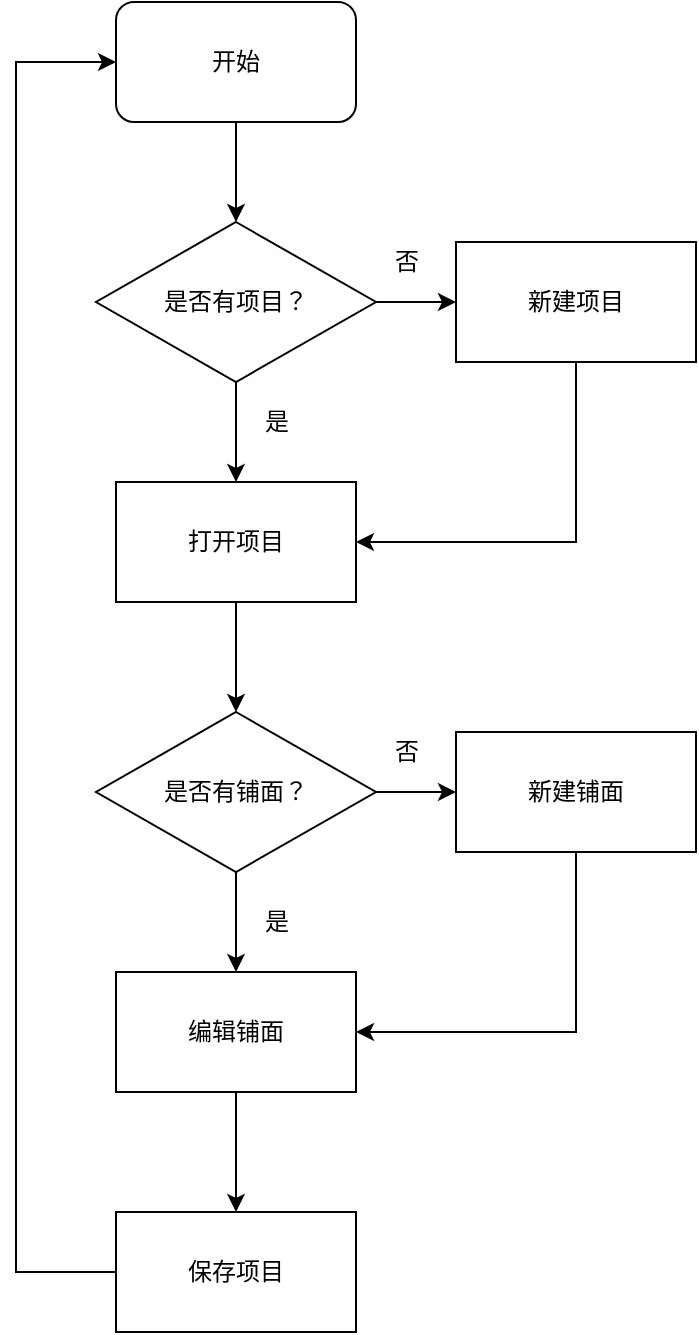 <mxfile version="14.1.1" type="github">
  <diagram id="6NrlT_ZrzAe5o9Muf2mj" name="Page-1">
    <mxGraphModel dx="946" dy="620" grid="1" gridSize="10" guides="1" tooltips="1" connect="1" arrows="1" fold="1" page="1" pageScale="1" pageWidth="827" pageHeight="1169" math="0" shadow="0">
      <root>
        <mxCell id="0" />
        <mxCell id="1" parent="0" />
        <mxCell id="XSKvidxWiFN1tVuBs4w0-19" style="edgeStyle=orthogonalEdgeStyle;rounded=0;orthogonalLoop=1;jettySize=auto;html=1;exitX=0.5;exitY=1;exitDx=0;exitDy=0;entryX=0.5;entryY=0;entryDx=0;entryDy=0;" parent="1" source="XSKvidxWiFN1tVuBs4w0-2" target="XSKvidxWiFN1tVuBs4w0-16" edge="1">
          <mxGeometry relative="1" as="geometry" />
        </mxCell>
        <mxCell id="XSKvidxWiFN1tVuBs4w0-2" value="开始" style="rounded=1;whiteSpace=wrap;html=1;" parent="1" vertex="1">
          <mxGeometry x="320" y="230" width="120" height="60" as="geometry" />
        </mxCell>
        <mxCell id="XSKvidxWiFN1tVuBs4w0-11" style="edgeStyle=orthogonalEdgeStyle;rounded=0;orthogonalLoop=1;jettySize=auto;html=1;exitX=0.5;exitY=1;exitDx=0;exitDy=0;entryX=0.5;entryY=0;entryDx=0;entryDy=0;" parent="1" source="XSKvidxWiFN1tVuBs4w0-4" target="XSKvidxWiFN1tVuBs4w0-6" edge="1">
          <mxGeometry relative="1" as="geometry" />
        </mxCell>
        <mxCell id="XSKvidxWiFN1tVuBs4w0-13" style="edgeStyle=orthogonalEdgeStyle;rounded=0;orthogonalLoop=1;jettySize=auto;html=1;exitX=1;exitY=0.5;exitDx=0;exitDy=0;entryX=0;entryY=0.5;entryDx=0;entryDy=0;" parent="1" source="XSKvidxWiFN1tVuBs4w0-4" target="XSKvidxWiFN1tVuBs4w0-5" edge="1">
          <mxGeometry relative="1" as="geometry" />
        </mxCell>
        <mxCell id="XSKvidxWiFN1tVuBs4w0-4" value="是否有铺面？" style="rhombus;whiteSpace=wrap;html=1;" parent="1" vertex="1">
          <mxGeometry x="310" y="585" width="140" height="80" as="geometry" />
        </mxCell>
        <mxCell id="XSKvidxWiFN1tVuBs4w0-14" style="edgeStyle=orthogonalEdgeStyle;rounded=0;orthogonalLoop=1;jettySize=auto;html=1;exitX=0.5;exitY=1;exitDx=0;exitDy=0;entryX=1;entryY=0.5;entryDx=0;entryDy=0;" parent="1" source="XSKvidxWiFN1tVuBs4w0-5" target="XSKvidxWiFN1tVuBs4w0-6" edge="1">
          <mxGeometry relative="1" as="geometry" />
        </mxCell>
        <mxCell id="XSKvidxWiFN1tVuBs4w0-5" value="新建铺面" style="rounded=0;whiteSpace=wrap;html=1;" parent="1" vertex="1">
          <mxGeometry x="490" y="595" width="120" height="60" as="geometry" />
        </mxCell>
        <mxCell id="XSKvidxWiFN1tVuBs4w0-12" style="edgeStyle=orthogonalEdgeStyle;rounded=0;orthogonalLoop=1;jettySize=auto;html=1;exitX=0.5;exitY=1;exitDx=0;exitDy=0;entryX=0.5;entryY=0;entryDx=0;entryDy=0;" parent="1" source="XSKvidxWiFN1tVuBs4w0-6" target="XSKvidxWiFN1tVuBs4w0-7" edge="1">
          <mxGeometry relative="1" as="geometry" />
        </mxCell>
        <mxCell id="XSKvidxWiFN1tVuBs4w0-6" value="编辑铺面" style="rounded=0;whiteSpace=wrap;html=1;" parent="1" vertex="1">
          <mxGeometry x="320" y="715" width="120" height="60" as="geometry" />
        </mxCell>
        <mxCell id="XSKvidxWiFN1tVuBs4w0-24" style="edgeStyle=orthogonalEdgeStyle;rounded=0;orthogonalLoop=1;jettySize=auto;html=1;exitX=0;exitY=0.5;exitDx=0;exitDy=0;entryX=0;entryY=0.5;entryDx=0;entryDy=0;" parent="1" source="XSKvidxWiFN1tVuBs4w0-7" target="XSKvidxWiFN1tVuBs4w0-2" edge="1">
          <mxGeometry relative="1" as="geometry">
            <Array as="points">
              <mxPoint x="270" y="865" />
              <mxPoint x="270" y="260" />
            </Array>
          </mxGeometry>
        </mxCell>
        <mxCell id="XSKvidxWiFN1tVuBs4w0-7" value="保存项目" style="rounded=0;whiteSpace=wrap;html=1;" parent="1" vertex="1">
          <mxGeometry x="320" y="835" width="120" height="60" as="geometry" />
        </mxCell>
        <mxCell id="XSKvidxWiFN1tVuBs4w0-20" style="edgeStyle=orthogonalEdgeStyle;rounded=0;orthogonalLoop=1;jettySize=auto;html=1;exitX=0.5;exitY=1;exitDx=0;exitDy=0;entryX=0.5;entryY=0;entryDx=0;entryDy=0;" parent="1" source="XSKvidxWiFN1tVuBs4w0-16" target="XSKvidxWiFN1tVuBs4w0-17" edge="1">
          <mxGeometry relative="1" as="geometry" />
        </mxCell>
        <mxCell id="XSKvidxWiFN1tVuBs4w0-22" style="edgeStyle=orthogonalEdgeStyle;rounded=0;orthogonalLoop=1;jettySize=auto;html=1;exitX=1;exitY=0.5;exitDx=0;exitDy=0;" parent="1" source="XSKvidxWiFN1tVuBs4w0-16" target="XSKvidxWiFN1tVuBs4w0-18" edge="1">
          <mxGeometry relative="1" as="geometry" />
        </mxCell>
        <mxCell id="XSKvidxWiFN1tVuBs4w0-16" value="是否有项目？" style="rhombus;whiteSpace=wrap;html=1;" parent="1" vertex="1">
          <mxGeometry x="310" y="340" width="140" height="80" as="geometry" />
        </mxCell>
        <mxCell id="XSKvidxWiFN1tVuBs4w0-21" style="edgeStyle=orthogonalEdgeStyle;rounded=0;orthogonalLoop=1;jettySize=auto;html=1;exitX=0.5;exitY=1;exitDx=0;exitDy=0;entryX=0.5;entryY=0;entryDx=0;entryDy=0;" parent="1" source="XSKvidxWiFN1tVuBs4w0-17" target="XSKvidxWiFN1tVuBs4w0-4" edge="1">
          <mxGeometry relative="1" as="geometry" />
        </mxCell>
        <mxCell id="XSKvidxWiFN1tVuBs4w0-17" value="打开项目" style="rounded=0;whiteSpace=wrap;html=1;" parent="1" vertex="1">
          <mxGeometry x="320" y="470" width="120" height="60" as="geometry" />
        </mxCell>
        <mxCell id="XSKvidxWiFN1tVuBs4w0-23" style="edgeStyle=orthogonalEdgeStyle;rounded=0;orthogonalLoop=1;jettySize=auto;html=1;exitX=0.5;exitY=1;exitDx=0;exitDy=0;entryX=1;entryY=0.5;entryDx=0;entryDy=0;" parent="1" source="XSKvidxWiFN1tVuBs4w0-18" target="XSKvidxWiFN1tVuBs4w0-17" edge="1">
          <mxGeometry relative="1" as="geometry" />
        </mxCell>
        <mxCell id="XSKvidxWiFN1tVuBs4w0-18" value="新建项目" style="rounded=0;whiteSpace=wrap;html=1;" parent="1" vertex="1">
          <mxGeometry x="490" y="350" width="120" height="60" as="geometry" />
        </mxCell>
        <mxCell id="gaxnLSf-YkF5bGpVqg0J-1" value="是" style="text;html=1;align=center;verticalAlign=middle;resizable=0;points=[];autosize=1;" vertex="1" parent="1">
          <mxGeometry x="385" y="430" width="30" height="20" as="geometry" />
        </mxCell>
        <mxCell id="gaxnLSf-YkF5bGpVqg0J-2" value="是" style="text;html=1;align=center;verticalAlign=middle;resizable=0;points=[];autosize=1;" vertex="1" parent="1">
          <mxGeometry x="385" y="680" width="30" height="20" as="geometry" />
        </mxCell>
        <mxCell id="gaxnLSf-YkF5bGpVqg0J-3" value="否" style="text;html=1;align=center;verticalAlign=middle;resizable=0;points=[];autosize=1;" vertex="1" parent="1">
          <mxGeometry x="450" y="350" width="30" height="20" as="geometry" />
        </mxCell>
        <mxCell id="gaxnLSf-YkF5bGpVqg0J-4" value="否" style="text;html=1;align=center;verticalAlign=middle;resizable=0;points=[];autosize=1;" vertex="1" parent="1">
          <mxGeometry x="450" y="595" width="30" height="20" as="geometry" />
        </mxCell>
      </root>
    </mxGraphModel>
  </diagram>
</mxfile>
